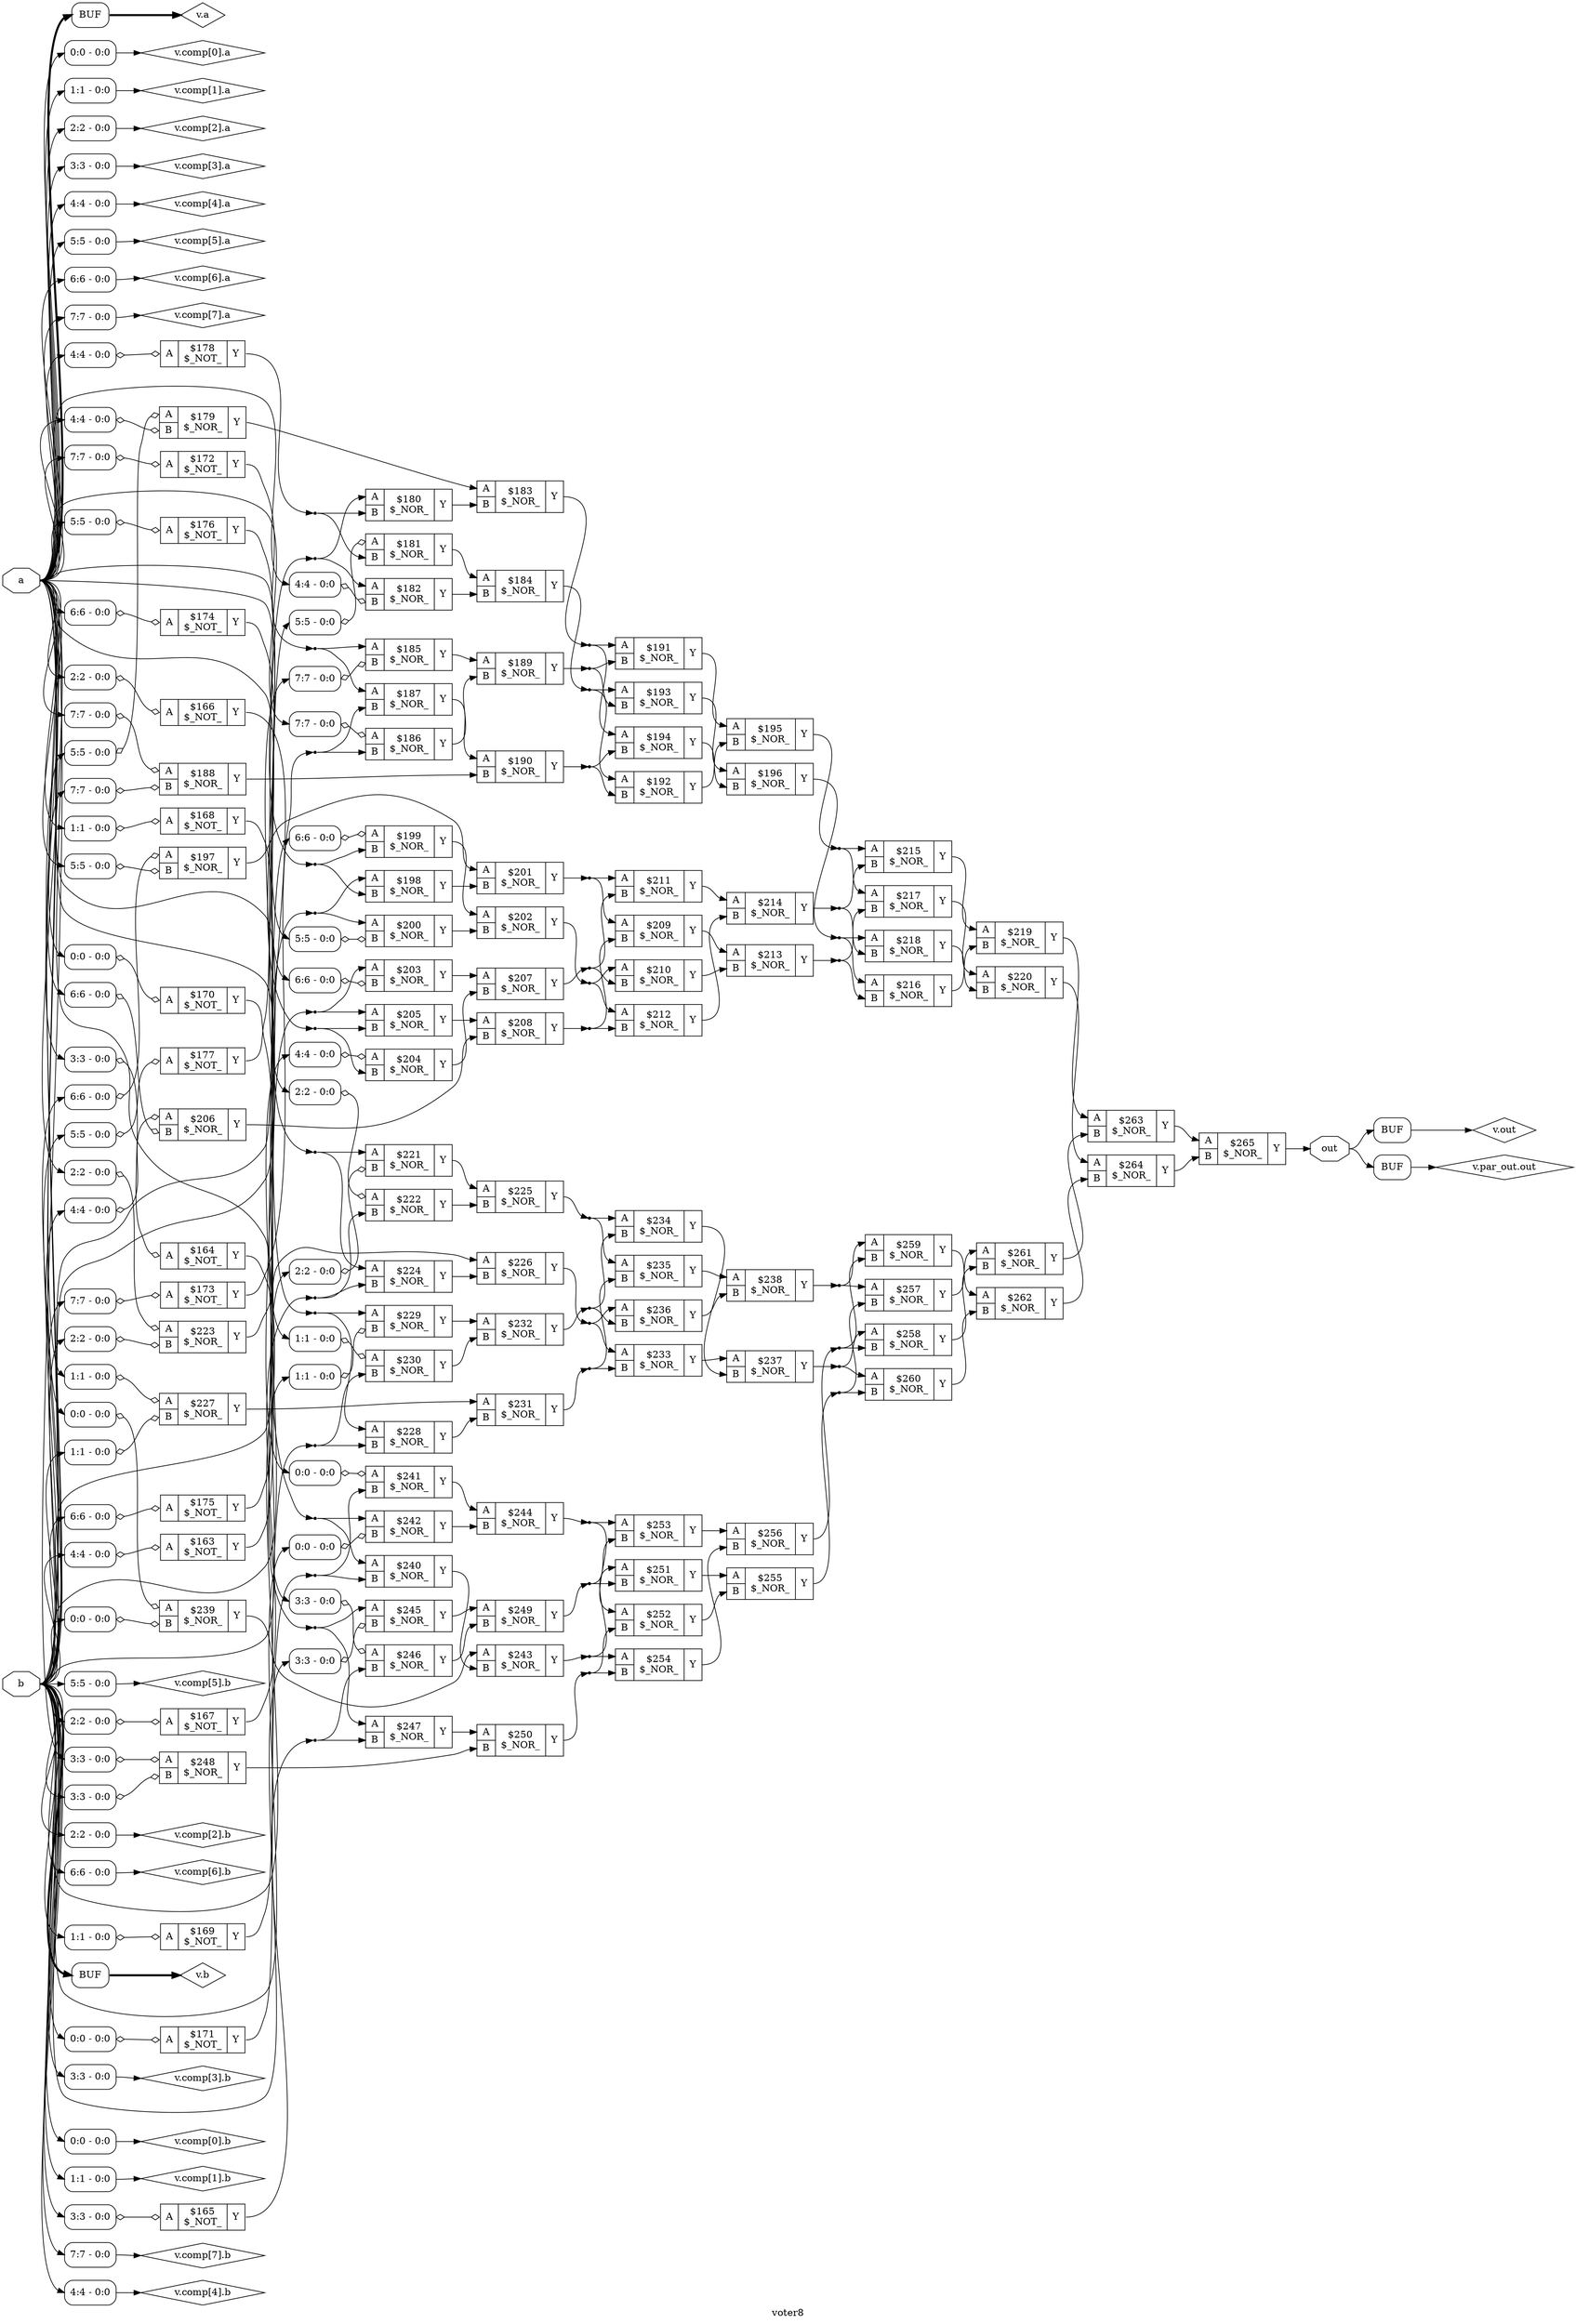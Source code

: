 digraph "voter8" {
label="voter8";
rankdir="LR";
remincross=true;
n103 [ shape=octagon, label="a", color="black", fontcolor="black" ];
n104 [ shape=octagon, label="b", color="black", fontcolor="black" ];
n105 [ shape=octagon, label="out", color="black", fontcolor="black" ];
n106 [ shape=diamond, label="v.a", color="black", fontcolor="black" ];
n107 [ shape=diamond, label="v.b", color="black", fontcolor="black" ];
n108 [ shape=diamond, label="v.comp[0].a", color="black", fontcolor="black" ];
n109 [ shape=diamond, label="v.comp[0].b", color="black", fontcolor="black" ];
n110 [ shape=diamond, label="v.comp[1].a", color="black", fontcolor="black" ];
n111 [ shape=diamond, label="v.comp[1].b", color="black", fontcolor="black" ];
n112 [ shape=diamond, label="v.comp[2].a", color="black", fontcolor="black" ];
n113 [ shape=diamond, label="v.comp[2].b", color="black", fontcolor="black" ];
n114 [ shape=diamond, label="v.comp[3].a", color="black", fontcolor="black" ];
n115 [ shape=diamond, label="v.comp[3].b", color="black", fontcolor="black" ];
n116 [ shape=diamond, label="v.comp[4].a", color="black", fontcolor="black" ];
n117 [ shape=diamond, label="v.comp[4].b", color="black", fontcolor="black" ];
n118 [ shape=diamond, label="v.comp[5].a", color="black", fontcolor="black" ];
n119 [ shape=diamond, label="v.comp[5].b", color="black", fontcolor="black" ];
n120 [ shape=diamond, label="v.comp[6].a", color="black", fontcolor="black" ];
n121 [ shape=diamond, label="v.comp[6].b", color="black", fontcolor="black" ];
n122 [ shape=diamond, label="v.comp[7].a", color="black", fontcolor="black" ];
n123 [ shape=diamond, label="v.comp[7].b", color="black", fontcolor="black" ];
n124 [ shape=diamond, label="v.out", color="black", fontcolor="black" ];
n125 [ shape=diamond, label="v.par_out.out", color="black", fontcolor="black" ];
c128 [ shape=record, label="{{<p126> A}|$163\n$_NOT_|{<p127> Y}}" ];
x0 [ shape=record, style=rounded, label="<s0> 4:4 - 0:0 " ];
x0:e -> c128:p126:w [arrowhead=odiamond, arrowtail=odiamond, dir=both, color="black", label=""];
c129 [ shape=record, label="{{<p126> A}|$164\n$_NOT_|{<p127> Y}}" ];
x1 [ shape=record, style=rounded, label="<s0> 3:3 - 0:0 " ];
x1:e -> c129:p126:w [arrowhead=odiamond, arrowtail=odiamond, dir=both, color="black", label=""];
c130 [ shape=record, label="{{<p126> A}|$165\n$_NOT_|{<p127> Y}}" ];
x2 [ shape=record, style=rounded, label="<s0> 3:3 - 0:0 " ];
x2:e -> c130:p126:w [arrowhead=odiamond, arrowtail=odiamond, dir=both, color="black", label=""];
c131 [ shape=record, label="{{<p126> A}|$166\n$_NOT_|{<p127> Y}}" ];
x3 [ shape=record, style=rounded, label="<s0> 2:2 - 0:0 " ];
x3:e -> c131:p126:w [arrowhead=odiamond, arrowtail=odiamond, dir=both, color="black", label=""];
c132 [ shape=record, label="{{<p126> A}|$167\n$_NOT_|{<p127> Y}}" ];
x4 [ shape=record, style=rounded, label="<s0> 2:2 - 0:0 " ];
x4:e -> c132:p126:w [arrowhead=odiamond, arrowtail=odiamond, dir=both, color="black", label=""];
c133 [ shape=record, label="{{<p126> A}|$168\n$_NOT_|{<p127> Y}}" ];
x5 [ shape=record, style=rounded, label="<s0> 1:1 - 0:0 " ];
x5:e -> c133:p126:w [arrowhead=odiamond, arrowtail=odiamond, dir=both, color="black", label=""];
c134 [ shape=record, label="{{<p126> A}|$169\n$_NOT_|{<p127> Y}}" ];
x6 [ shape=record, style=rounded, label="<s0> 1:1 - 0:0 " ];
x6:e -> c134:p126:w [arrowhead=odiamond, arrowtail=odiamond, dir=both, color="black", label=""];
c135 [ shape=record, label="{{<p126> A}|$170\n$_NOT_|{<p127> Y}}" ];
x7 [ shape=record, style=rounded, label="<s0> 0:0 - 0:0 " ];
x7:e -> c135:p126:w [arrowhead=odiamond, arrowtail=odiamond, dir=both, color="black", label=""];
c136 [ shape=record, label="{{<p126> A}|$171\n$_NOT_|{<p127> Y}}" ];
x8 [ shape=record, style=rounded, label="<s0> 0:0 - 0:0 " ];
x8:e -> c136:p126:w [arrowhead=odiamond, arrowtail=odiamond, dir=both, color="black", label=""];
c137 [ shape=record, label="{{<p126> A}|$172\n$_NOT_|{<p127> Y}}" ];
x9 [ shape=record, style=rounded, label="<s0> 7:7 - 0:0 " ];
x9:e -> c137:p126:w [arrowhead=odiamond, arrowtail=odiamond, dir=both, color="black", label=""];
c138 [ shape=record, label="{{<p126> A}|$173\n$_NOT_|{<p127> Y}}" ];
x10 [ shape=record, style=rounded, label="<s0> 7:7 - 0:0 " ];
x10:e -> c138:p126:w [arrowhead=odiamond, arrowtail=odiamond, dir=both, color="black", label=""];
c139 [ shape=record, label="{{<p126> A}|$174\n$_NOT_|{<p127> Y}}" ];
x11 [ shape=record, style=rounded, label="<s0> 6:6 - 0:0 " ];
x11:e -> c139:p126:w [arrowhead=odiamond, arrowtail=odiamond, dir=both, color="black", label=""];
c140 [ shape=record, label="{{<p126> A}|$175\n$_NOT_|{<p127> Y}}" ];
x12 [ shape=record, style=rounded, label="<s0> 6:6 - 0:0 " ];
x12:e -> c140:p126:w [arrowhead=odiamond, arrowtail=odiamond, dir=both, color="black", label=""];
c141 [ shape=record, label="{{<p126> A}|$176\n$_NOT_|{<p127> Y}}" ];
x13 [ shape=record, style=rounded, label="<s0> 5:5 - 0:0 " ];
x13:e -> c141:p126:w [arrowhead=odiamond, arrowtail=odiamond, dir=both, color="black", label=""];
c142 [ shape=record, label="{{<p126> A}|$177\n$_NOT_|{<p127> Y}}" ];
x14 [ shape=record, style=rounded, label="<s0> 5:5 - 0:0 " ];
x14:e -> c142:p126:w [arrowhead=odiamond, arrowtail=odiamond, dir=both, color="black", label=""];
c143 [ shape=record, label="{{<p126> A}|$178\n$_NOT_|{<p127> Y}}" ];
x15 [ shape=record, style=rounded, label="<s0> 4:4 - 0:0 " ];
x15:e -> c143:p126:w [arrowhead=odiamond, arrowtail=odiamond, dir=both, color="black", label=""];
c145 [ shape=record, label="{{<p126> A|<p144> B}|$179\n$_NOR_|{<p127> Y}}" ];
x16 [ shape=record, style=rounded, label="<s0> 5:5 - 0:0 " ];
x16:e -> c145:p126:w [arrowhead=odiamond, arrowtail=odiamond, dir=both, color="black", label=""];
x17 [ shape=record, style=rounded, label="<s0> 4:4 - 0:0 " ];
x17:e -> c145:p144:w [arrowhead=odiamond, arrowtail=odiamond, dir=both, color="black", label=""];
c146 [ shape=record, label="{{<p126> A|<p144> B}|$180\n$_NOR_|{<p127> Y}}" ];
c147 [ shape=record, label="{{<p126> A|<p144> B}|$181\n$_NOR_|{<p127> Y}}" ];
x18 [ shape=record, style=rounded, label="<s0> 5:5 - 0:0 " ];
x18:e -> c147:p126:w [arrowhead=odiamond, arrowtail=odiamond, dir=both, color="black", label=""];
c148 [ shape=record, label="{{<p126> A|<p144> B}|$182\n$_NOR_|{<p127> Y}}" ];
x19 [ shape=record, style=rounded, label="<s0> 4:4 - 0:0 " ];
x19:e -> c148:p144:w [arrowhead=odiamond, arrowtail=odiamond, dir=both, color="black", label=""];
c149 [ shape=record, label="{{<p126> A|<p144> B}|$183\n$_NOR_|{<p127> Y}}" ];
c150 [ shape=record, label="{{<p126> A|<p144> B}|$184\n$_NOR_|{<p127> Y}}" ];
c151 [ shape=record, label="{{<p126> A|<p144> B}|$185\n$_NOR_|{<p127> Y}}" ];
x20 [ shape=record, style=rounded, label="<s0> 7:7 - 0:0 " ];
x20:e -> c151:p144:w [arrowhead=odiamond, arrowtail=odiamond, dir=both, color="black", label=""];
c152 [ shape=record, label="{{<p126> A|<p144> B}|$186\n$_NOR_|{<p127> Y}}" ];
x21 [ shape=record, style=rounded, label="<s0> 7:7 - 0:0 " ];
x21:e -> c152:p126:w [arrowhead=odiamond, arrowtail=odiamond, dir=both, color="black", label=""];
c153 [ shape=record, label="{{<p126> A|<p144> B}|$187\n$_NOR_|{<p127> Y}}" ];
c154 [ shape=record, label="{{<p126> A|<p144> B}|$188\n$_NOR_|{<p127> Y}}" ];
x22 [ shape=record, style=rounded, label="<s0> 7:7 - 0:0 " ];
x22:e -> c154:p126:w [arrowhead=odiamond, arrowtail=odiamond, dir=both, color="black", label=""];
x23 [ shape=record, style=rounded, label="<s0> 7:7 - 0:0 " ];
x23:e -> c154:p144:w [arrowhead=odiamond, arrowtail=odiamond, dir=both, color="black", label=""];
c155 [ shape=record, label="{{<p126> A|<p144> B}|$189\n$_NOR_|{<p127> Y}}" ];
c156 [ shape=record, label="{{<p126> A|<p144> B}|$190\n$_NOR_|{<p127> Y}}" ];
c157 [ shape=record, label="{{<p126> A|<p144> B}|$191\n$_NOR_|{<p127> Y}}" ];
c158 [ shape=record, label="{{<p126> A|<p144> B}|$192\n$_NOR_|{<p127> Y}}" ];
c159 [ shape=record, label="{{<p126> A|<p144> B}|$193\n$_NOR_|{<p127> Y}}" ];
c160 [ shape=record, label="{{<p126> A|<p144> B}|$194\n$_NOR_|{<p127> Y}}" ];
c161 [ shape=record, label="{{<p126> A|<p144> B}|$195\n$_NOR_|{<p127> Y}}" ];
c162 [ shape=record, label="{{<p126> A|<p144> B}|$196\n$_NOR_|{<p127> Y}}" ];
c163 [ shape=record, label="{{<p126> A|<p144> B}|$197\n$_NOR_|{<p127> Y}}" ];
x24 [ shape=record, style=rounded, label="<s0> 6:6 - 0:0 " ];
x24:e -> c163:p126:w [arrowhead=odiamond, arrowtail=odiamond, dir=both, color="black", label=""];
x25 [ shape=record, style=rounded, label="<s0> 5:5 - 0:0 " ];
x25:e -> c163:p144:w [arrowhead=odiamond, arrowtail=odiamond, dir=both, color="black", label=""];
c164 [ shape=record, label="{{<p126> A|<p144> B}|$198\n$_NOR_|{<p127> Y}}" ];
c165 [ shape=record, label="{{<p126> A|<p144> B}|$199\n$_NOR_|{<p127> Y}}" ];
x26 [ shape=record, style=rounded, label="<s0> 6:6 - 0:0 " ];
x26:e -> c165:p126:w [arrowhead=odiamond, arrowtail=odiamond, dir=both, color="black", label=""];
c166 [ shape=record, label="{{<p126> A|<p144> B}|$200\n$_NOR_|{<p127> Y}}" ];
x27 [ shape=record, style=rounded, label="<s0> 5:5 - 0:0 " ];
x27:e -> c166:p144:w [arrowhead=odiamond, arrowtail=odiamond, dir=both, color="black", label=""];
c167 [ shape=record, label="{{<p126> A|<p144> B}|$201\n$_NOR_|{<p127> Y}}" ];
c168 [ shape=record, label="{{<p126> A|<p144> B}|$202\n$_NOR_|{<p127> Y}}" ];
c169 [ shape=record, label="{{<p126> A|<p144> B}|$203\n$_NOR_|{<p127> Y}}" ];
x28 [ shape=record, style=rounded, label="<s0> 6:6 - 0:0 " ];
x28:e -> c169:p144:w [arrowhead=odiamond, arrowtail=odiamond, dir=both, color="black", label=""];
c170 [ shape=record, label="{{<p126> A|<p144> B}|$204\n$_NOR_|{<p127> Y}}" ];
x29 [ shape=record, style=rounded, label="<s0> 4:4 - 0:0 " ];
x29:e -> c170:p126:w [arrowhead=odiamond, arrowtail=odiamond, dir=both, color="black", label=""];
c171 [ shape=record, label="{{<p126> A|<p144> B}|$205\n$_NOR_|{<p127> Y}}" ];
c172 [ shape=record, label="{{<p126> A|<p144> B}|$206\n$_NOR_|{<p127> Y}}" ];
x30 [ shape=record, style=rounded, label="<s0> 4:4 - 0:0 " ];
x30:e -> c172:p126:w [arrowhead=odiamond, arrowtail=odiamond, dir=both, color="black", label=""];
x31 [ shape=record, style=rounded, label="<s0> 6:6 - 0:0 " ];
x31:e -> c172:p144:w [arrowhead=odiamond, arrowtail=odiamond, dir=both, color="black", label=""];
c173 [ shape=record, label="{{<p126> A|<p144> B}|$207\n$_NOR_|{<p127> Y}}" ];
c174 [ shape=record, label="{{<p126> A|<p144> B}|$208\n$_NOR_|{<p127> Y}}" ];
c175 [ shape=record, label="{{<p126> A|<p144> B}|$209\n$_NOR_|{<p127> Y}}" ];
c176 [ shape=record, label="{{<p126> A|<p144> B}|$210\n$_NOR_|{<p127> Y}}" ];
c177 [ shape=record, label="{{<p126> A|<p144> B}|$211\n$_NOR_|{<p127> Y}}" ];
c178 [ shape=record, label="{{<p126> A|<p144> B}|$212\n$_NOR_|{<p127> Y}}" ];
c179 [ shape=record, label="{{<p126> A|<p144> B}|$213\n$_NOR_|{<p127> Y}}" ];
c180 [ shape=record, label="{{<p126> A|<p144> B}|$214\n$_NOR_|{<p127> Y}}" ];
c181 [ shape=record, label="{{<p126> A|<p144> B}|$215\n$_NOR_|{<p127> Y}}" ];
c182 [ shape=record, label="{{<p126> A|<p144> B}|$216\n$_NOR_|{<p127> Y}}" ];
c183 [ shape=record, label="{{<p126> A|<p144> B}|$217\n$_NOR_|{<p127> Y}}" ];
c184 [ shape=record, label="{{<p126> A|<p144> B}|$218\n$_NOR_|{<p127> Y}}" ];
c185 [ shape=record, label="{{<p126> A|<p144> B}|$219\n$_NOR_|{<p127> Y}}" ];
c186 [ shape=record, label="{{<p126> A|<p144> B}|$220\n$_NOR_|{<p127> Y}}" ];
c187 [ shape=record, label="{{<p126> A|<p144> B}|$221\n$_NOR_|{<p127> Y}}" ];
x32 [ shape=record, style=rounded, label="<s0> 2:2 - 0:0 " ];
x32:e -> c187:p144:w [arrowhead=odiamond, arrowtail=odiamond, dir=both, color="black", label=""];
c188 [ shape=record, label="{{<p126> A|<p144> B}|$222\n$_NOR_|{<p127> Y}}" ];
x33 [ shape=record, style=rounded, label="<s0> 2:2 - 0:0 " ];
x33:e -> c188:p126:w [arrowhead=odiamond, arrowtail=odiamond, dir=both, color="black", label=""];
c189 [ shape=record, label="{{<p126> A|<p144> B}|$223\n$_NOR_|{<p127> Y}}" ];
x34 [ shape=record, style=rounded, label="<s0> 2:2 - 0:0 " ];
x34:e -> c189:p126:w [arrowhead=odiamond, arrowtail=odiamond, dir=both, color="black", label=""];
x35 [ shape=record, style=rounded, label="<s0> 2:2 - 0:0 " ];
x35:e -> c189:p144:w [arrowhead=odiamond, arrowtail=odiamond, dir=both, color="black", label=""];
c190 [ shape=record, label="{{<p126> A|<p144> B}|$224\n$_NOR_|{<p127> Y}}" ];
c191 [ shape=record, label="{{<p126> A|<p144> B}|$225\n$_NOR_|{<p127> Y}}" ];
c192 [ shape=record, label="{{<p126> A|<p144> B}|$226\n$_NOR_|{<p127> Y}}" ];
c193 [ shape=record, label="{{<p126> A|<p144> B}|$227\n$_NOR_|{<p127> Y}}" ];
x36 [ shape=record, style=rounded, label="<s0> 1:1 - 0:0 " ];
x36:e -> c193:p126:w [arrowhead=odiamond, arrowtail=odiamond, dir=both, color="black", label=""];
x37 [ shape=record, style=rounded, label="<s0> 1:1 - 0:0 " ];
x37:e -> c193:p144:w [arrowhead=odiamond, arrowtail=odiamond, dir=both, color="black", label=""];
c194 [ shape=record, label="{{<p126> A|<p144> B}|$228\n$_NOR_|{<p127> Y}}" ];
c195 [ shape=record, label="{{<p126> A|<p144> B}|$229\n$_NOR_|{<p127> Y}}" ];
x38 [ shape=record, style=rounded, label="<s0> 1:1 - 0:0 " ];
x38:e -> c195:p144:w [arrowhead=odiamond, arrowtail=odiamond, dir=both, color="black", label=""];
c196 [ shape=record, label="{{<p126> A|<p144> B}|$230\n$_NOR_|{<p127> Y}}" ];
x39 [ shape=record, style=rounded, label="<s0> 1:1 - 0:0 " ];
x39:e -> c196:p126:w [arrowhead=odiamond, arrowtail=odiamond, dir=both, color="black", label=""];
c197 [ shape=record, label="{{<p126> A|<p144> B}|$231\n$_NOR_|{<p127> Y}}" ];
c198 [ shape=record, label="{{<p126> A|<p144> B}|$232\n$_NOR_|{<p127> Y}}" ];
c199 [ shape=record, label="{{<p126> A|<p144> B}|$233\n$_NOR_|{<p127> Y}}" ];
c200 [ shape=record, label="{{<p126> A|<p144> B}|$234\n$_NOR_|{<p127> Y}}" ];
c201 [ shape=record, label="{{<p126> A|<p144> B}|$235\n$_NOR_|{<p127> Y}}" ];
c202 [ shape=record, label="{{<p126> A|<p144> B}|$236\n$_NOR_|{<p127> Y}}" ];
c203 [ shape=record, label="{{<p126> A|<p144> B}|$237\n$_NOR_|{<p127> Y}}" ];
c204 [ shape=record, label="{{<p126> A|<p144> B}|$238\n$_NOR_|{<p127> Y}}" ];
c205 [ shape=record, label="{{<p126> A|<p144> B}|$239\n$_NOR_|{<p127> Y}}" ];
x40 [ shape=record, style=rounded, label="<s0> 0:0 - 0:0 " ];
x40:e -> c205:p126:w [arrowhead=odiamond, arrowtail=odiamond, dir=both, color="black", label=""];
x41 [ shape=record, style=rounded, label="<s0> 0:0 - 0:0 " ];
x41:e -> c205:p144:w [arrowhead=odiamond, arrowtail=odiamond, dir=both, color="black", label=""];
c206 [ shape=record, label="{{<p126> A|<p144> B}|$240\n$_NOR_|{<p127> Y}}" ];
c207 [ shape=record, label="{{<p126> A|<p144> B}|$241\n$_NOR_|{<p127> Y}}" ];
x42 [ shape=record, style=rounded, label="<s0> 0:0 - 0:0 " ];
x42:e -> c207:p126:w [arrowhead=odiamond, arrowtail=odiamond, dir=both, color="black", label=""];
c208 [ shape=record, label="{{<p126> A|<p144> B}|$242\n$_NOR_|{<p127> Y}}" ];
x43 [ shape=record, style=rounded, label="<s0> 0:0 - 0:0 " ];
x43:e -> c208:p144:w [arrowhead=odiamond, arrowtail=odiamond, dir=both, color="black", label=""];
c209 [ shape=record, label="{{<p126> A|<p144> B}|$243\n$_NOR_|{<p127> Y}}" ];
c210 [ shape=record, label="{{<p126> A|<p144> B}|$244\n$_NOR_|{<p127> Y}}" ];
c211 [ shape=record, label="{{<p126> A|<p144> B}|$245\n$_NOR_|{<p127> Y}}" ];
x44 [ shape=record, style=rounded, label="<s0> 3:3 - 0:0 " ];
x44:e -> c211:p144:w [arrowhead=odiamond, arrowtail=odiamond, dir=both, color="black", label=""];
c212 [ shape=record, label="{{<p126> A|<p144> B}|$246\n$_NOR_|{<p127> Y}}" ];
x45 [ shape=record, style=rounded, label="<s0> 3:3 - 0:0 " ];
x45:e -> c212:p126:w [arrowhead=odiamond, arrowtail=odiamond, dir=both, color="black", label=""];
c213 [ shape=record, label="{{<p126> A|<p144> B}|$247\n$_NOR_|{<p127> Y}}" ];
c214 [ shape=record, label="{{<p126> A|<p144> B}|$248\n$_NOR_|{<p127> Y}}" ];
x46 [ shape=record, style=rounded, label="<s0> 3:3 - 0:0 " ];
x46:e -> c214:p126:w [arrowhead=odiamond, arrowtail=odiamond, dir=both, color="black", label=""];
x47 [ shape=record, style=rounded, label="<s0> 3:3 - 0:0 " ];
x47:e -> c214:p144:w [arrowhead=odiamond, arrowtail=odiamond, dir=both, color="black", label=""];
c215 [ shape=record, label="{{<p126> A|<p144> B}|$249\n$_NOR_|{<p127> Y}}" ];
c216 [ shape=record, label="{{<p126> A|<p144> B}|$250\n$_NOR_|{<p127> Y}}" ];
c217 [ shape=record, label="{{<p126> A|<p144> B}|$251\n$_NOR_|{<p127> Y}}" ];
c218 [ shape=record, label="{{<p126> A|<p144> B}|$252\n$_NOR_|{<p127> Y}}" ];
c219 [ shape=record, label="{{<p126> A|<p144> B}|$253\n$_NOR_|{<p127> Y}}" ];
c220 [ shape=record, label="{{<p126> A|<p144> B}|$254\n$_NOR_|{<p127> Y}}" ];
c221 [ shape=record, label="{{<p126> A|<p144> B}|$255\n$_NOR_|{<p127> Y}}" ];
c222 [ shape=record, label="{{<p126> A|<p144> B}|$256\n$_NOR_|{<p127> Y}}" ];
c223 [ shape=record, label="{{<p126> A|<p144> B}|$257\n$_NOR_|{<p127> Y}}" ];
c224 [ shape=record, label="{{<p126> A|<p144> B}|$258\n$_NOR_|{<p127> Y}}" ];
c225 [ shape=record, label="{{<p126> A|<p144> B}|$259\n$_NOR_|{<p127> Y}}" ];
c226 [ shape=record, label="{{<p126> A|<p144> B}|$260\n$_NOR_|{<p127> Y}}" ];
c227 [ shape=record, label="{{<p126> A|<p144> B}|$261\n$_NOR_|{<p127> Y}}" ];
c228 [ shape=record, label="{{<p126> A|<p144> B}|$262\n$_NOR_|{<p127> Y}}" ];
c229 [ shape=record, label="{{<p126> A|<p144> B}|$263\n$_NOR_|{<p127> Y}}" ];
c230 [ shape=record, label="{{<p126> A|<p144> B}|$264\n$_NOR_|{<p127> Y}}" ];
c231 [ shape=record, label="{{<p126> A|<p144> B}|$265\n$_NOR_|{<p127> Y}}" ];
x48 [shape=box, style=rounded, label="BUF"];
x49 [shape=box, style=rounded, label="BUF"];
x50 [ shape=record, style=rounded, label="<s0> 0:0 - 0:0 " ];
x51 [ shape=record, style=rounded, label="<s0> 0:0 - 0:0 " ];
x52 [ shape=record, style=rounded, label="<s0> 1:1 - 0:0 " ];
x53 [ shape=record, style=rounded, label="<s0> 1:1 - 0:0 " ];
x54 [ shape=record, style=rounded, label="<s0> 2:2 - 0:0 " ];
x55 [ shape=record, style=rounded, label="<s0> 2:2 - 0:0 " ];
x56 [ shape=record, style=rounded, label="<s0> 3:3 - 0:0 " ];
x57 [ shape=record, style=rounded, label="<s0> 3:3 - 0:0 " ];
x58 [ shape=record, style=rounded, label="<s0> 4:4 - 0:0 " ];
x59 [ shape=record, style=rounded, label="<s0> 4:4 - 0:0 " ];
x60 [ shape=record, style=rounded, label="<s0> 5:5 - 0:0 " ];
x61 [ shape=record, style=rounded, label="<s0> 5:5 - 0:0 " ];
x62 [ shape=record, style=rounded, label="<s0> 6:6 - 0:0 " ];
x63 [ shape=record, style=rounded, label="<s0> 6:6 - 0:0 " ];
x64 [ shape=record, style=rounded, label="<s0> 7:7 - 0:0 " ];
x65 [ shape=record, style=rounded, label="<s0> 7:7 - 0:0 " ];
x66 [shape=box, style=rounded, label="BUF"];
x67 [shape=box, style=rounded, label="BUF"];
c211:p127:e -> c215:p126:w [color="black", label=""];
c220:p127:e -> c222:p144:w [color="black", label=""];
c208:p127:e -> c210:p144:w [color="black", label=""];
n101 [ shape=point ];
c209:p127:e -> n101:w [color="black", label=""];
n101:e -> c217:p126:w [color="black", label=""];
n101:e -> c220:p126:w [color="black", label=""];
n102 [ shape=point ];
c210:p127:e -> n102:w [color="black", label=""];
n102:e -> c218:p126:w [color="black", label=""];
n102:e -> c219:p126:w [color="black", label=""];
n103:e -> x11:s0:w [color="black", label=""];
n103:e -> x13:s0:w [color="black", label=""];
n103:e -> x15:s0:w [color="black", label=""];
n103:e -> x17:s0:w [color="black", label=""];
n103:e -> x19:s0:w [color="black", label=""];
n103:e -> x1:s0:w [color="black", label=""];
n103:e -> x21:s0:w [color="black", label=""];
n103:e -> x22:s0:w [color="black", label=""];
n103:e -> x25:s0:w [color="black", label=""];
n103:e -> x27:s0:w [color="black", label=""];
n103:e -> x28:s0:w [color="black", label=""];
n103:e -> x31:s0:w [color="black", label=""];
n103:e -> x33:s0:w [color="black", label=""];
n103:e -> x34:s0:w [color="black", label=""];
n103:e -> x36:s0:w [color="black", label=""];
n103:e -> x39:s0:w [color="black", label=""];
n103:e -> x3:s0:w [color="black", label=""];
n103:e -> x40:s0:w [color="black", label=""];
n103:e -> x42:s0:w [color="black", label=""];
n103:e -> x45:s0:w [color="black", label=""];
n103:e -> x46:s0:w [color="black", label=""];
n103:e -> x48:w:w [color="black", style="setlinewidth(3)", label=""];
n103:e -> x50:s0:w [color="black", label=""];
n103:e -> x52:s0:w [color="black", label=""];
n103:e -> x54:s0:w [color="black", label=""];
n103:e -> x56:s0:w [color="black", label=""];
n103:e -> x58:s0:w [color="black", label=""];
n103:e -> x5:s0:w [color="black", label=""];
n103:e -> x60:s0:w [color="black", label=""];
n103:e -> x62:s0:w [color="black", label=""];
n103:e -> x64:s0:w [color="black", label=""];
n103:e -> x7:s0:w [color="black", label=""];
n103:e -> x9:s0:w [color="black", label=""];
n104:e -> x0:s0:w [color="black", label=""];
n104:e -> x10:s0:w [color="black", label=""];
n104:e -> x12:s0:w [color="black", label=""];
n104:e -> x14:s0:w [color="black", label=""];
n104:e -> x16:s0:w [color="black", label=""];
n104:e -> x18:s0:w [color="black", label=""];
n104:e -> x20:s0:w [color="black", label=""];
n104:e -> x23:s0:w [color="black", label=""];
n104:e -> x24:s0:w [color="black", label=""];
n104:e -> x26:s0:w [color="black", label=""];
n104:e -> x29:s0:w [color="black", label=""];
n104:e -> x2:s0:w [color="black", label=""];
n104:e -> x30:s0:w [color="black", label=""];
n104:e -> x32:s0:w [color="black", label=""];
n104:e -> x35:s0:w [color="black", label=""];
n104:e -> x37:s0:w [color="black", label=""];
n104:e -> x38:s0:w [color="black", label=""];
n104:e -> x41:s0:w [color="black", label=""];
n104:e -> x43:s0:w [color="black", label=""];
n104:e -> x44:s0:w [color="black", label=""];
n104:e -> x47:s0:w [color="black", label=""];
n104:e -> x49:w:w [color="black", style="setlinewidth(3)", label=""];
n104:e -> x4:s0:w [color="black", label=""];
n104:e -> x51:s0:w [color="black", label=""];
n104:e -> x53:s0:w [color="black", label=""];
n104:e -> x55:s0:w [color="black", label=""];
n104:e -> x57:s0:w [color="black", label=""];
n104:e -> x59:s0:w [color="black", label=""];
n104:e -> x61:s0:w [color="black", label=""];
n104:e -> x63:s0:w [color="black", label=""];
n104:e -> x65:s0:w [color="black", label=""];
n104:e -> x6:s0:w [color="black", label=""];
n104:e -> x8:s0:w [color="black", label=""];
c231:p127:e -> n105:w [color="black", label=""];
n105:e -> x66:w:w [color="black", label=""];
n105:e -> x67:w:w [color="black", label=""];
x48:e:e -> n106:w [color="black", style="setlinewidth(3)", label=""];
x49:e:e -> n107:w [color="black", style="setlinewidth(3)", label=""];
x50:e -> n108:w [color="black", label=""];
x51:e -> n109:w [color="black", label=""];
n11 [ shape=point ];
c221:p127:e -> n11:w [color="black", label=""];
n11:e -> c223:p144:w [color="black", label=""];
n11:e -> c226:p144:w [color="black", label=""];
x52:e -> n110:w [color="black", label=""];
x53:e -> n111:w [color="black", label=""];
x54:e -> n112:w [color="black", label=""];
x55:e -> n113:w [color="black", label=""];
x56:e -> n114:w [color="black", label=""];
x57:e -> n115:w [color="black", label=""];
x58:e -> n116:w [color="black", label=""];
x59:e -> n117:w [color="black", label=""];
x60:e -> n118:w [color="black", label=""];
x61:e -> n119:w [color="black", label=""];
n12 [ shape=point ];
c222:p127:e -> n12:w [color="black", label=""];
n12:e -> c224:p144:w [color="black", label=""];
n12:e -> c225:p144:w [color="black", label=""];
x62:e -> n120:w [color="black", label=""];
x63:e -> n121:w [color="black", label=""];
x64:e -> n122:w [color="black", label=""];
x65:e -> n123:w [color="black", label=""];
x66:e:e -> n124:w [color="black", label=""];
x67:e:e -> n125:w [color="black", label=""];
c223:p127:e -> c227:p126:w [color="black", label=""];
c224:p127:e -> c227:p144:w [color="black", label=""];
c225:p127:e -> c228:p126:w [color="black", label=""];
c226:p127:e -> c228:p144:w [color="black", label=""];
c227:p127:e -> c229:p144:w [color="black", label=""];
c228:p127:e -> c230:p144:w [color="black", label=""];
c229:p127:e -> c231:p126:w [color="black", label=""];
c212:p127:e -> c215:p144:w [color="black", label=""];
c230:p127:e -> c231:p144:w [color="black", label=""];
n21 [ shape=point ];
c128:p127:e -> n21:w [color="black", label=""];
n21:e -> c169:p126:w [color="black", label=""];
n21:e -> c171:p126:w [color="black", label=""];
n22 [ shape=point ];
c129:p127:e -> n22:w [color="black", label=""];
n22:e -> c211:p126:w [color="black", label=""];
n22:e -> c213:p126:w [color="black", label=""];
n23 [ shape=point ];
c130:p127:e -> n23:w [color="black", label=""];
n23:e -> c212:p144:w [color="black", label=""];
n23:e -> c213:p144:w [color="black", label=""];
n24 [ shape=point ];
c131:p127:e -> n24:w [color="black", label=""];
n24:e -> c187:p126:w [color="black", label=""];
n24:e -> c190:p126:w [color="black", label=""];
n25 [ shape=point ];
c132:p127:e -> n25:w [color="black", label=""];
n25:e -> c188:p144:w [color="black", label=""];
n25:e -> c190:p144:w [color="black", label=""];
n26 [ shape=point ];
c133:p127:e -> n26:w [color="black", label=""];
n26:e -> c194:p126:w [color="black", label=""];
n26:e -> c195:p126:w [color="black", label=""];
n27 [ shape=point ];
c134:p127:e -> n27:w [color="black", label=""];
n27:e -> c194:p144:w [color="black", label=""];
n27:e -> c196:p144:w [color="black", label=""];
n28 [ shape=point ];
c135:p127:e -> n28:w [color="black", label=""];
n28:e -> c206:p126:w [color="black", label=""];
n28:e -> c208:p126:w [color="black", label=""];
n29 [ shape=point ];
c136:p127:e -> n29:w [color="black", label=""];
n29:e -> c206:p144:w [color="black", label=""];
n29:e -> c207:p144:w [color="black", label=""];
c213:p127:e -> c216:p126:w [color="black", label=""];
n30 [ shape=point ];
c137:p127:e -> n30:w [color="black", label=""];
n30:e -> c151:p126:w [color="black", label=""];
n30:e -> c153:p126:w [color="black", label=""];
n31 [ shape=point ];
c138:p127:e -> n31:w [color="black", label=""];
n31:e -> c152:p144:w [color="black", label=""];
n31:e -> c153:p144:w [color="black", label=""];
n32 [ shape=point ];
c139:p127:e -> n32:w [color="black", label=""];
n32:e -> c170:p144:w [color="black", label=""];
n32:e -> c171:p144:w [color="black", label=""];
n33 [ shape=point ];
c140:p127:e -> n33:w [color="black", label=""];
n33:e -> c164:p126:w [color="black", label=""];
n33:e -> c166:p126:w [color="black", label=""];
n34 [ shape=point ];
c141:p127:e -> n34:w [color="black", label=""];
n34:e -> c164:p144:w [color="black", label=""];
n34:e -> c165:p144:w [color="black", label=""];
n35 [ shape=point ];
c142:p127:e -> n35:w [color="black", label=""];
n35:e -> c146:p126:w [color="black", label=""];
n35:e -> c148:p126:w [color="black", label=""];
n36 [ shape=point ];
c143:p127:e -> n36:w [color="black", label=""];
n36:e -> c146:p144:w [color="black", label=""];
n36:e -> c147:p144:w [color="black", label=""];
c145:p127:e -> c149:p126:w [color="black", label=""];
c146:p127:e -> c149:p144:w [color="black", label=""];
c147:p127:e -> c150:p126:w [color="black", label=""];
c214:p127:e -> c216:p144:w [color="black", label=""];
c148:p127:e -> c150:p144:w [color="black", label=""];
n41 [ shape=point ];
c149:p127:e -> n41:w [color="black", label=""];
n41:e -> c157:p126:w [color="black", label=""];
n41:e -> c160:p126:w [color="black", label=""];
n42 [ shape=point ];
c150:p127:e -> n42:w [color="black", label=""];
n42:e -> c158:p126:w [color="black", label=""];
n42:e -> c159:p126:w [color="black", label=""];
c151:p127:e -> c155:p126:w [color="black", label=""];
c152:p127:e -> c155:p144:w [color="black", label=""];
c153:p127:e -> c156:p126:w [color="black", label=""];
c154:p127:e -> c156:p144:w [color="black", label=""];
n47 [ shape=point ];
c155:p127:e -> n47:w [color="black", label=""];
n47:e -> c157:p144:w [color="black", label=""];
n47:e -> c159:p144:w [color="black", label=""];
n48 [ shape=point ];
c156:p127:e -> n48:w [color="black", label=""];
n48:e -> c158:p144:w [color="black", label=""];
n48:e -> c160:p144:w [color="black", label=""];
c157:p127:e -> c161:p126:w [color="black", label=""];
n5 [ shape=point ];
c215:p127:e -> n5:w [color="black", label=""];
n5:e -> c217:p144:w [color="black", label=""];
n5:e -> c219:p144:w [color="black", label=""];
c158:p127:e -> c161:p144:w [color="black", label=""];
c159:p127:e -> c162:p126:w [color="black", label=""];
c160:p127:e -> c162:p144:w [color="black", label=""];
n53 [ shape=point ];
c161:p127:e -> n53:w [color="black", label=""];
n53:e -> c181:p126:w [color="black", label=""];
n53:e -> c183:p126:w [color="black", label=""];
n54 [ shape=point ];
c162:p127:e -> n54:w [color="black", label=""];
n54:e -> c182:p126:w [color="black", label=""];
n54:e -> c184:p126:w [color="black", label=""];
c163:p127:e -> c167:p126:w [color="black", label=""];
c164:p127:e -> c167:p144:w [color="black", label=""];
c165:p127:e -> c168:p126:w [color="black", label=""];
c166:p127:e -> c168:p144:w [color="black", label=""];
n59 [ shape=point ];
c167:p127:e -> n59:w [color="black", label=""];
n59:e -> c175:p126:w [color="black", label=""];
n59:e -> c177:p126:w [color="black", label=""];
n6 [ shape=point ];
c216:p127:e -> n6:w [color="black", label=""];
n6:e -> c218:p144:w [color="black", label=""];
n6:e -> c220:p144:w [color="black", label=""];
n60 [ shape=point ];
c168:p127:e -> n60:w [color="black", label=""];
n60:e -> c176:p126:w [color="black", label=""];
n60:e -> c178:p126:w [color="black", label=""];
c169:p127:e -> c173:p126:w [color="black", label=""];
c170:p127:e -> c173:p144:w [color="black", label=""];
c171:p127:e -> c174:p126:w [color="black", label=""];
c172:p127:e -> c174:p144:w [color="black", label=""];
n65 [ shape=point ];
c173:p127:e -> n65:w [color="black", label=""];
n65:e -> c176:p144:w [color="black", label=""];
n65:e -> c177:p144:w [color="black", label=""];
n66 [ shape=point ];
c174:p127:e -> n66:w [color="black", label=""];
n66:e -> c175:p144:w [color="black", label=""];
n66:e -> c178:p144:w [color="black", label=""];
c175:p127:e -> c179:p126:w [color="black", label=""];
c176:p127:e -> c179:p144:w [color="black", label=""];
c177:p127:e -> c180:p126:w [color="black", label=""];
c217:p127:e -> c221:p126:w [color="black", label=""];
c178:p127:e -> c180:p144:w [color="black", label=""];
n71 [ shape=point ];
c179:p127:e -> n71:w [color="black", label=""];
n71:e -> c182:p144:w [color="black", label=""];
n71:e -> c183:p144:w [color="black", label=""];
n72 [ shape=point ];
c180:p127:e -> n72:w [color="black", label=""];
n72:e -> c181:p144:w [color="black", label=""];
n72:e -> c184:p144:w [color="black", label=""];
c181:p127:e -> c185:p126:w [color="black", label=""];
c182:p127:e -> c185:p144:w [color="black", label=""];
c183:p127:e -> c186:p126:w [color="black", label=""];
c184:p127:e -> c186:p144:w [color="black", label=""];
c185:p127:e -> c229:p126:w [color="black", label=""];
c186:p127:e -> c230:p126:w [color="black", label=""];
c187:p127:e -> c191:p126:w [color="black", label=""];
c218:p127:e -> c221:p144:w [color="black", label=""];
c188:p127:e -> c191:p144:w [color="black", label=""];
c189:p127:e -> c192:p126:w [color="black", label=""];
c190:p127:e -> c192:p144:w [color="black", label=""];
n83 [ shape=point ];
c191:p127:e -> n83:w [color="black", label=""];
n83:e -> c200:p126:w [color="black", label=""];
n83:e -> c201:p126:w [color="black", label=""];
n84 [ shape=point ];
c192:p127:e -> n84:w [color="black", label=""];
n84:e -> c199:p126:w [color="black", label=""];
n84:e -> c202:p126:w [color="black", label=""];
c193:p127:e -> c197:p126:w [color="black", label=""];
c194:p127:e -> c197:p144:w [color="black", label=""];
c195:p127:e -> c198:p126:w [color="black", label=""];
c196:p127:e -> c198:p144:w [color="black", label=""];
n89 [ shape=point ];
c197:p127:e -> n89:w [color="black", label=""];
n89:e -> c199:p144:w [color="black", label=""];
n89:e -> c201:p144:w [color="black", label=""];
c219:p127:e -> c222:p126:w [color="black", label=""];
n90 [ shape=point ];
c198:p127:e -> n90:w [color="black", label=""];
n90:e -> c200:p144:w [color="black", label=""];
n90:e -> c202:p144:w [color="black", label=""];
c199:p127:e -> c203:p126:w [color="black", label=""];
c200:p127:e -> c203:p144:w [color="black", label=""];
c201:p127:e -> c204:p126:w [color="black", label=""];
c202:p127:e -> c204:p144:w [color="black", label=""];
n95 [ shape=point ];
c203:p127:e -> n95:w [color="black", label=""];
n95:e -> c224:p126:w [color="black", label=""];
n95:e -> c226:p126:w [color="black", label=""];
n96 [ shape=point ];
c204:p127:e -> n96:w [color="black", label=""];
n96:e -> c223:p126:w [color="black", label=""];
n96:e -> c225:p126:w [color="black", label=""];
c205:p127:e -> c209:p126:w [color="black", label=""];
c206:p127:e -> c209:p144:w [color="black", label=""];
c207:p127:e -> c210:p126:w [color="black", label=""];
}
